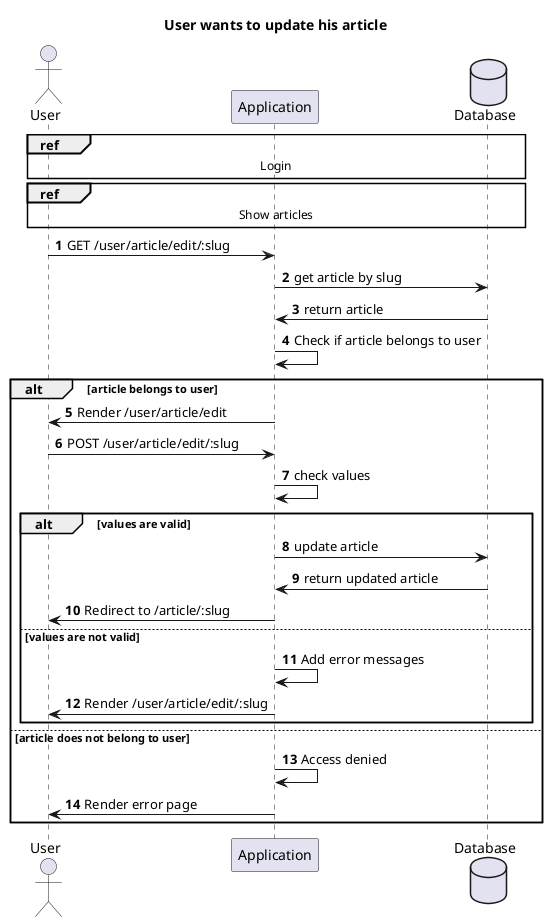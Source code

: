 @startuml
autonumber
title       User wants to update his article
actor       User
participant Application
database    Database

ref over User, Application, Database: Login
ref over User, Application, Database: Show articles

User -> Application: GET /user/article/edit/:slug
Application -> Database: get article by slug
Database -> Application: return article
Application -> Application: Check if article belongs to user
alt article belongs to user
    Application -> User: Render /user/article/edit
    User -> Application: POST /user/article/edit/:slug
    Application -> Application: check values
    alt values are valid
        Application -> Database: update article
        Database -> Application: return updated article
        Application -> User: Redirect to /article/:slug
    else values are not valid
        Application -> Application: Add error messages
        Application -> User: Render /user/article/edit/:slug
    end
else article does not belong to user
    Application -> Application: Access denied
    Application -> User: Render error page
end

@enduml
